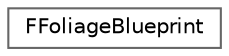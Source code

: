 digraph "类继承关系图"
{
 // INTERACTIVE_SVG=YES
 // LATEX_PDF_SIZE
  bgcolor="transparent";
  edge [fontname=Helvetica,fontsize=10,labelfontname=Helvetica,labelfontsize=10];
  node [fontname=Helvetica,fontsize=10,shape=box,height=0.2,width=0.4];
  rankdir="LR";
  Node0 [id="Node000000",label="FFoliageBlueprint",height=0.2,width=0.4,color="grey40", fillcolor="white", style="filled",URL="$d5/d15/structFFoliageBlueprint.html",tooltip=" "];
}
